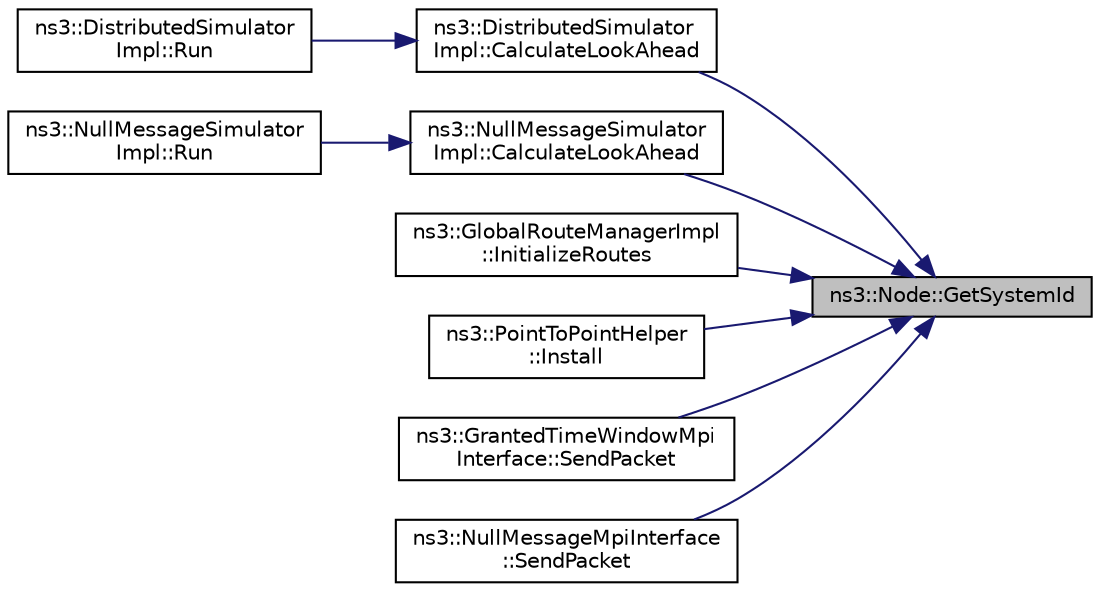 digraph "ns3::Node::GetSystemId"
{
 // LATEX_PDF_SIZE
  edge [fontname="Helvetica",fontsize="10",labelfontname="Helvetica",labelfontsize="10"];
  node [fontname="Helvetica",fontsize="10",shape=record];
  rankdir="RL";
  Node1 [label="ns3::Node::GetSystemId",height=0.2,width=0.4,color="black", fillcolor="grey75", style="filled", fontcolor="black",tooltip=" "];
  Node1 -> Node2 [dir="back",color="midnightblue",fontsize="10",style="solid",fontname="Helvetica"];
  Node2 [label="ns3::DistributedSimulator\lImpl::CalculateLookAhead",height=0.2,width=0.4,color="black", fillcolor="white", style="filled",URL="$classns3_1_1_distributed_simulator_impl.html#a9f0890339d4631f5eeda05ac46cc824f",tooltip="Calculate lookahead constraint based on network latency."];
  Node2 -> Node3 [dir="back",color="midnightblue",fontsize="10",style="solid",fontname="Helvetica"];
  Node3 [label="ns3::DistributedSimulator\lImpl::Run",height=0.2,width=0.4,color="black", fillcolor="white", style="filled",URL="$classns3_1_1_distributed_simulator_impl.html#a5a2cd016631eac7f93dba3b08ab0e0dd",tooltip="Run the simulation."];
  Node1 -> Node4 [dir="back",color="midnightblue",fontsize="10",style="solid",fontname="Helvetica"];
  Node4 [label="ns3::NullMessageSimulator\lImpl::CalculateLookAhead",height=0.2,width=0.4,color="black", fillcolor="white", style="filled",URL="$classns3_1_1_null_message_simulator_impl.html#af0601d38e69b1e21d89c7cfdc59896c8",tooltip="Calculate the lookahead allowable for this MPI task."];
  Node4 -> Node5 [dir="back",color="midnightblue",fontsize="10",style="solid",fontname="Helvetica"];
  Node5 [label="ns3::NullMessageSimulator\lImpl::Run",height=0.2,width=0.4,color="black", fillcolor="white", style="filled",URL="$classns3_1_1_null_message_simulator_impl.html#ab6919d906d7706a688b4452127860b77",tooltip="Run the simulation."];
  Node1 -> Node6 [dir="back",color="midnightblue",fontsize="10",style="solid",fontname="Helvetica"];
  Node6 [label="ns3::GlobalRouteManagerImpl\l::InitializeRoutes",height=0.2,width=0.4,color="black", fillcolor="white", style="filled",URL="$classns3_1_1_global_route_manager_impl.html#a25f57b2c41927c1a3f0bbba596accb6b",tooltip="Compute routes using a Dijkstra SPF computation and populate per-node forwarding tables."];
  Node1 -> Node7 [dir="back",color="midnightblue",fontsize="10",style="solid",fontname="Helvetica"];
  Node7 [label="ns3::PointToPointHelper\l::Install",height=0.2,width=0.4,color="black", fillcolor="white", style="filled",URL="$classns3_1_1_point_to_point_helper.html#aecfc3e7bc34a5fa9707b26df08ef913a",tooltip=" "];
  Node1 -> Node8 [dir="back",color="midnightblue",fontsize="10",style="solid",fontname="Helvetica"];
  Node8 [label="ns3::GrantedTimeWindowMpi\lInterface::SendPacket",height=0.2,width=0.4,color="black", fillcolor="white", style="filled",URL="$classns3_1_1_granted_time_window_mpi_interface.html#ac3b6bb4ae10c6e49001d664871b201c6",tooltip="Send a packet to a remote node."];
  Node1 -> Node9 [dir="back",color="midnightblue",fontsize="10",style="solid",fontname="Helvetica"];
  Node9 [label="ns3::NullMessageMpiInterface\l::SendPacket",height=0.2,width=0.4,color="black", fillcolor="white", style="filled",URL="$classns3_1_1_null_message_mpi_interface.html#a5bef503661f681b69f0c69abda3ed25a",tooltip="Send a packet to a remote node."];
}
